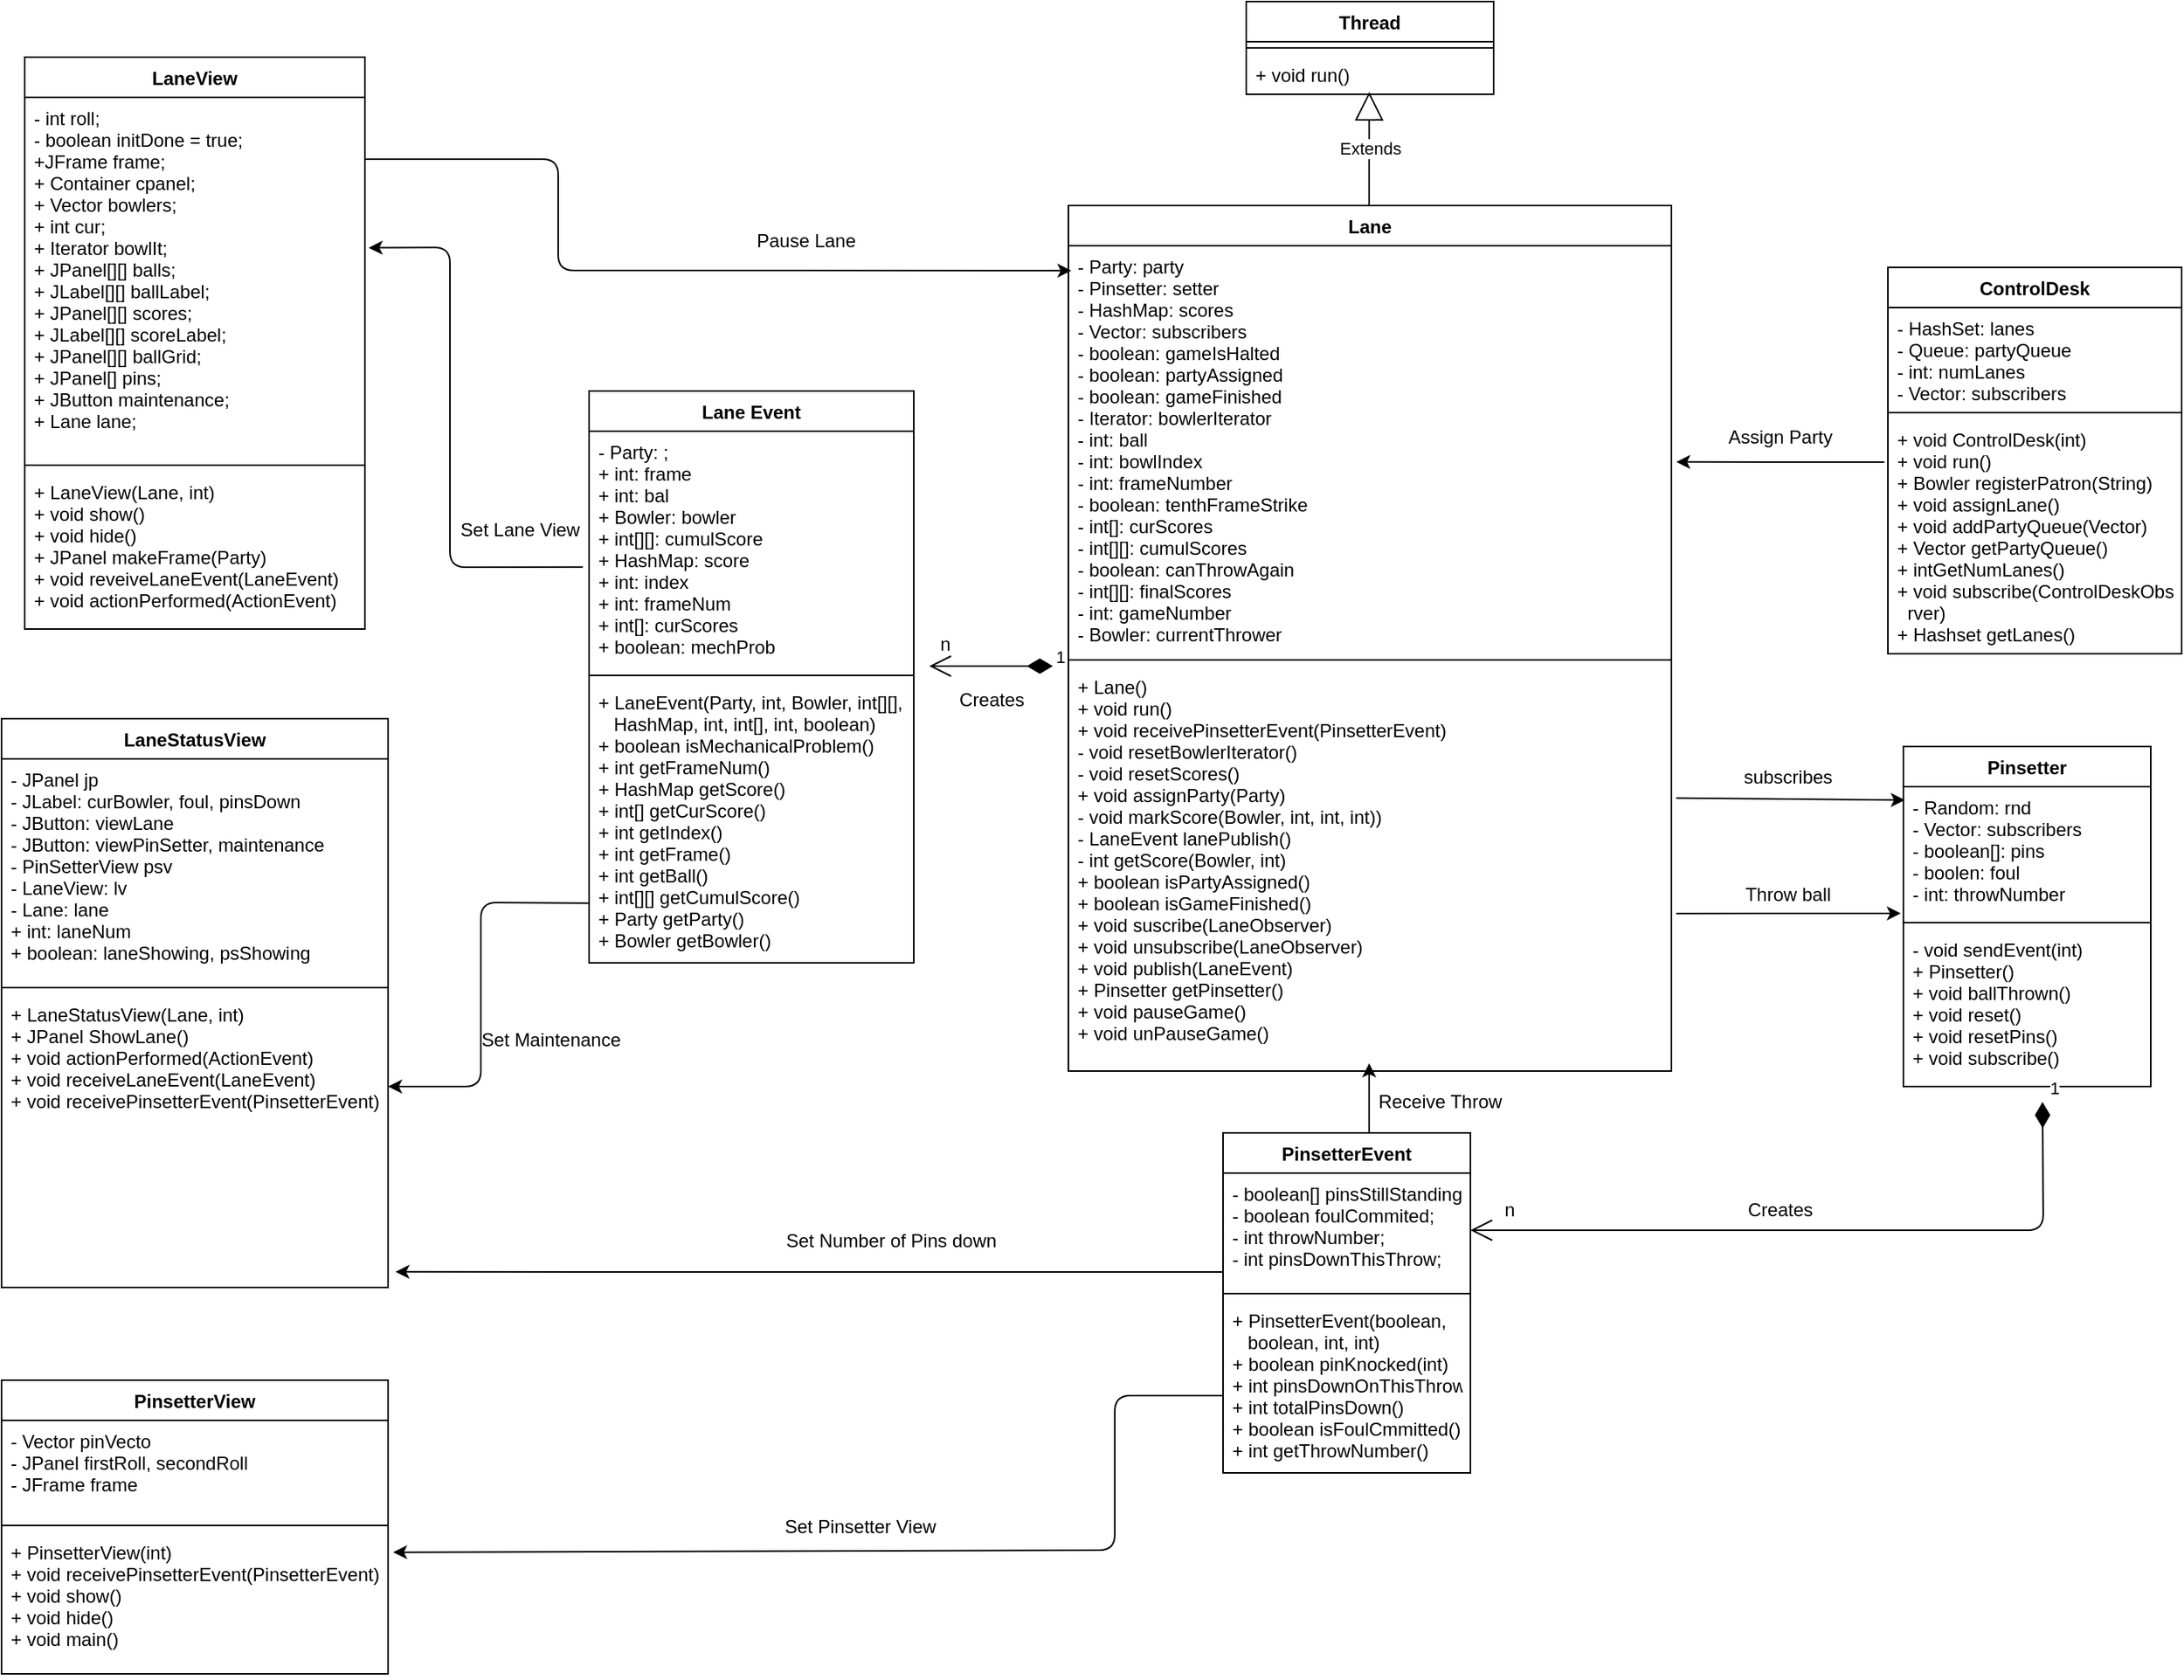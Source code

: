 <mxfile version="12.9.7" type="device"><diagram id="1xgbFA3bHGAxaWLrVT5c" name="Page-1"><mxGraphModel dx="2800" dy="1069" grid="1" gridSize="10" guides="1" tooltips="1" connect="1" arrows="1" fold="1" page="1" pageScale="1" pageWidth="827" pageHeight="1169" math="0" shadow="0"><root><mxCell id="0"/><mxCell id="1" parent="0"/><mxCell id="KOBNV4V90b2N5IsW520T-1" value="Lane" style="swimlane;fontStyle=1;align=center;verticalAlign=top;childLayout=stackLayout;horizontal=1;startSize=26;horizontalStack=0;resizeParent=1;resizeParentMax=0;resizeLast=0;collapsible=1;marginBottom=0;" vertex="1" parent="1"><mxGeometry x="250" y="170" width="390" height="560" as="geometry"/></mxCell><mxCell id="KOBNV4V90b2N5IsW520T-2" value="- Party: party&#10;- Pinsetter: setter&#10;- HashMap: scores&#10;- Vector: subscribers&#10;- boolean: gameIsHalted&#10;- boolean: partyAssigned&#10;- boolean: gameFinished&#10;- Iterator: bowlerIterator&#10;- int: ball&#10;- int: bowlIndex&#10;- int: frameNumber&#10;- boolean: tenthFrameStrike&#10;- int[]: curScores&#10;- int[][]: cumulScores&#10;- boolean: canThrowAgain&#10;- int[][]: finalScores&#10;- int: gameNumber&#10;- Bowler: currentThrower" style="text;strokeColor=none;fillColor=none;align=left;verticalAlign=top;spacingLeft=4;spacingRight=4;overflow=hidden;rotatable=0;points=[[0,0.5],[1,0.5]];portConstraint=eastwest;" vertex="1" parent="KOBNV4V90b2N5IsW520T-1"><mxGeometry y="26" width="390" height="264" as="geometry"/></mxCell><mxCell id="KOBNV4V90b2N5IsW520T-3" value="" style="line;strokeWidth=1;fillColor=none;align=left;verticalAlign=middle;spacingTop=-1;spacingLeft=3;spacingRight=3;rotatable=0;labelPosition=right;points=[];portConstraint=eastwest;" vertex="1" parent="KOBNV4V90b2N5IsW520T-1"><mxGeometry y="290" width="390" height="8" as="geometry"/></mxCell><mxCell id="KOBNV4V90b2N5IsW520T-64" value="1" style="endArrow=open;html=1;endSize=12;startArrow=diamondThin;startSize=14;startFill=1;edgeStyle=orthogonalEdgeStyle;align=left;verticalAlign=bottom;" edge="1" parent="KOBNV4V90b2N5IsW520T-1"><mxGeometry x="-1" y="3" relative="1" as="geometry"><mxPoint x="-10" y="298" as="sourcePoint"/><mxPoint x="-90" y="298" as="targetPoint"/></mxGeometry></mxCell><mxCell id="KOBNV4V90b2N5IsW520T-4" value="+ Lane()&#10;+ void run()&#10;+ void receivePinsetterEvent(PinsetterEvent)&#10;- void resetBowlerIterator()&#10;- void resetScores()&#10;+ void assignParty(Party)&#10;- void markScore(Bowler, int, int, int))&#10;- LaneEvent lanePublish()&#10;- int getScore(Bowler, int)&#10;+ boolean isPartyAssigned()&#10;+ boolean isGameFinished()&#10;+ void suscribe(LaneObserver)&#10;+ void unsubscribe(LaneObserver)&#10;+ void publish(LaneEvent)&#10;+ Pinsetter getPinsetter()&#10;+ void pauseGame()&#10;+ void unPauseGame()" style="text;strokeColor=none;fillColor=none;align=left;verticalAlign=top;spacingLeft=4;spacingRight=4;overflow=hidden;rotatable=0;points=[[0,0.5],[1,0.5]];portConstraint=eastwest;" vertex="1" parent="KOBNV4V90b2N5IsW520T-1"><mxGeometry y="298" width="390" height="262" as="geometry"/></mxCell><mxCell id="KOBNV4V90b2N5IsW520T-10" value="Extends" style="endArrow=block;endSize=16;endFill=0;html=1;exitX=0.431;exitY=-0.002;exitDx=0;exitDy=0;exitPerimeter=0;" edge="1" parent="1"><mxGeometry width="160" relative="1" as="geometry"><mxPoint x="444.5" y="170.004" as="sourcePoint"/><mxPoint x="444.54" y="96.44" as="targetPoint"/></mxGeometry></mxCell><mxCell id="KOBNV4V90b2N5IsW520T-6" value="Thread" style="swimlane;fontStyle=1;align=center;verticalAlign=top;childLayout=stackLayout;horizontal=1;startSize=26;horizontalStack=0;resizeParent=1;resizeParentMax=0;resizeLast=0;collapsible=1;marginBottom=0;" vertex="1" parent="1"><mxGeometry x="365" y="38" width="160" height="60" as="geometry"/></mxCell><mxCell id="KOBNV4V90b2N5IsW520T-8" value="" style="line;strokeWidth=1;fillColor=none;align=left;verticalAlign=middle;spacingTop=-1;spacingLeft=3;spacingRight=3;rotatable=0;labelPosition=right;points=[];portConstraint=eastwest;" vertex="1" parent="KOBNV4V90b2N5IsW520T-6"><mxGeometry y="26" width="160" height="8" as="geometry"/></mxCell><mxCell id="KOBNV4V90b2N5IsW520T-9" value="+ void run()" style="text;strokeColor=none;fillColor=none;align=left;verticalAlign=top;spacingLeft=4;spacingRight=4;overflow=hidden;rotatable=0;points=[[0,0.5],[1,0.5]];portConstraint=eastwest;" vertex="1" parent="KOBNV4V90b2N5IsW520T-6"><mxGeometry y="34" width="160" height="26" as="geometry"/></mxCell><mxCell id="KOBNV4V90b2N5IsW520T-15" value="" style="endArrow=classic;html=1;entryX=1.008;entryY=0.53;entryDx=0;entryDy=0;entryPerimeter=0;exitX=-0.012;exitY=0.184;exitDx=0;exitDy=0;exitPerimeter=0;" edge="1" parent="1" source="KOBNV4V90b2N5IsW520T-14" target="KOBNV4V90b2N5IsW520T-2"><mxGeometry width="50" height="50" relative="1" as="geometry"><mxPoint x="630" y="500" as="sourcePoint"/><mxPoint x="680" y="450" as="targetPoint"/></mxGeometry></mxCell><mxCell id="KOBNV4V90b2N5IsW520T-11" value="ControlDesk" style="swimlane;fontStyle=1;align=center;verticalAlign=top;childLayout=stackLayout;horizontal=1;startSize=26;horizontalStack=0;resizeParent=1;resizeParentMax=0;resizeLast=0;collapsible=1;marginBottom=0;" vertex="1" parent="1"><mxGeometry x="780" y="210" width="190" height="250" as="geometry"/></mxCell><mxCell id="KOBNV4V90b2N5IsW520T-12" value="- HashSet: lanes&#10;- Queue: partyQueue&#10;- int: numLanes&#10;- Vector: subscribers" style="text;strokeColor=none;fillColor=none;align=left;verticalAlign=top;spacingLeft=4;spacingRight=4;overflow=hidden;rotatable=0;points=[[0,0.5],[1,0.5]];portConstraint=eastwest;" vertex="1" parent="KOBNV4V90b2N5IsW520T-11"><mxGeometry y="26" width="190" height="64" as="geometry"/></mxCell><mxCell id="KOBNV4V90b2N5IsW520T-13" value="" style="line;strokeWidth=1;fillColor=none;align=left;verticalAlign=middle;spacingTop=-1;spacingLeft=3;spacingRight=3;rotatable=0;labelPosition=right;points=[];portConstraint=eastwest;" vertex="1" parent="KOBNV4V90b2N5IsW520T-11"><mxGeometry y="90" width="190" height="8" as="geometry"/></mxCell><mxCell id="KOBNV4V90b2N5IsW520T-14" value="+ void ControlDesk(int)&#10;+ void run()&#10;+ Bowler registerPatron(String)&#10;+ void assignLane()&#10;+ void addPartyQueue(Vector)&#10;+ Vector getPartyQueue()&#10;+ intGetNumLanes()&#10;+ void subscribe(ControlDeskObse&#10;  rver)&#10;+ Hashset getLanes()" style="text;strokeColor=none;fillColor=none;align=left;verticalAlign=top;spacingLeft=4;spacingRight=4;overflow=hidden;rotatable=0;points=[[0,0.5],[1,0.5]];portConstraint=eastwest;" vertex="1" parent="KOBNV4V90b2N5IsW520T-11"><mxGeometry y="98" width="190" height="152" as="geometry"/></mxCell><mxCell id="KOBNV4V90b2N5IsW520T-16" value="Assign Party" style="text;html=1;align=center;verticalAlign=middle;resizable=0;points=[];autosize=1;" vertex="1" parent="1"><mxGeometry x="670" y="310" width="80" height="20" as="geometry"/></mxCell><mxCell id="KOBNV4V90b2N5IsW520T-21" value="Pinsetter" style="swimlane;fontStyle=1;align=center;verticalAlign=top;childLayout=stackLayout;horizontal=1;startSize=26;horizontalStack=0;resizeParent=1;resizeParentMax=0;resizeLast=0;collapsible=1;marginBottom=0;" vertex="1" parent="1"><mxGeometry x="790" y="520" width="160" height="220" as="geometry"/></mxCell><mxCell id="KOBNV4V90b2N5IsW520T-22" value="- Random: rnd&#10;- Vector: subscribers&#10;- boolean[]: pins&#10;- boolen: foul&#10;- int: throwNumber" style="text;strokeColor=none;fillColor=none;align=left;verticalAlign=top;spacingLeft=4;spacingRight=4;overflow=hidden;rotatable=0;points=[[0,0.5],[1,0.5]];portConstraint=eastwest;" vertex="1" parent="KOBNV4V90b2N5IsW520T-21"><mxGeometry y="26" width="160" height="84" as="geometry"/></mxCell><mxCell id="KOBNV4V90b2N5IsW520T-23" value="" style="line;strokeWidth=1;fillColor=none;align=left;verticalAlign=middle;spacingTop=-1;spacingLeft=3;spacingRight=3;rotatable=0;labelPosition=right;points=[];portConstraint=eastwest;" vertex="1" parent="KOBNV4V90b2N5IsW520T-21"><mxGeometry y="110" width="160" height="8" as="geometry"/></mxCell><mxCell id="KOBNV4V90b2N5IsW520T-24" value="- void sendEvent(int)&#10;+ Pinsetter()&#10;+ void ballThrown()&#10;+ void reset() &#10;+ void resetPins()&#10;+ void subscribe()" style="text;strokeColor=none;fillColor=none;align=left;verticalAlign=top;spacingLeft=4;spacingRight=4;overflow=hidden;rotatable=0;points=[[0,0.5],[1,0.5]];portConstraint=eastwest;" vertex="1" parent="KOBNV4V90b2N5IsW520T-21"><mxGeometry y="118" width="160" height="102" as="geometry"/></mxCell><mxCell id="KOBNV4V90b2N5IsW520T-25" value="" style="endArrow=classic;html=1;exitX=1.008;exitY=0.326;exitDx=0;exitDy=0;exitPerimeter=0;entryX=0.006;entryY=0.103;entryDx=0;entryDy=0;entryPerimeter=0;" edge="1" parent="1" source="KOBNV4V90b2N5IsW520T-4" target="KOBNV4V90b2N5IsW520T-22"><mxGeometry width="50" height="50" relative="1" as="geometry"><mxPoint x="610" y="500" as="sourcePoint"/><mxPoint x="780" y="553" as="targetPoint"/></mxGeometry></mxCell><mxCell id="KOBNV4V90b2N5IsW520T-26" value="" style="endArrow=classic;html=1;exitX=1.008;exitY=0.611;exitDx=0;exitDy=0;exitPerimeter=0;entryX=-0.01;entryY=0.976;entryDx=0;entryDy=0;entryPerimeter=0;" edge="1" parent="1" source="KOBNV4V90b2N5IsW520T-4" target="KOBNV4V90b2N5IsW520T-22"><mxGeometry width="50" height="50" relative="1" as="geometry"><mxPoint x="610" y="500" as="sourcePoint"/><mxPoint x="660" y="450" as="targetPoint"/></mxGeometry></mxCell><mxCell id="KOBNV4V90b2N5IsW520T-27" value="subscribes&lt;br&gt;" style="text;html=1;align=center;verticalAlign=middle;resizable=0;points=[];autosize=1;" vertex="1" parent="1"><mxGeometry x="680" y="530" width="70" height="20" as="geometry"/></mxCell><mxCell id="KOBNV4V90b2N5IsW520T-28" value="Throw ball" style="text;html=1;align=center;verticalAlign=middle;resizable=0;points=[];autosize=1;" vertex="1" parent="1"><mxGeometry x="680" y="606" width="70" height="20" as="geometry"/></mxCell><mxCell id="KOBNV4V90b2N5IsW520T-38" value="Creates" style="text;html=1;align=center;verticalAlign=middle;resizable=0;points=[];autosize=1;" vertex="1" parent="1"><mxGeometry x="680" y="810" width="60" height="20" as="geometry"/></mxCell><mxCell id="KOBNV4V90b2N5IsW520T-40" value="Receive Throw" style="text;html=1;align=center;verticalAlign=middle;resizable=0;points=[];autosize=1;" vertex="1" parent="1"><mxGeometry x="440" y="740" width="100" height="20" as="geometry"/></mxCell><mxCell id="KOBNV4V90b2N5IsW520T-51" value="Set Number of Pins down" style="text;html=1;align=center;verticalAlign=middle;resizable=0;points=[];autosize=1;" vertex="1" parent="1"><mxGeometry x="60" y="830" width="150" height="20" as="geometry"/></mxCell><mxCell id="KOBNV4V90b2N5IsW520T-41" value="LaneStatusView" style="swimlane;fontStyle=1;align=center;verticalAlign=top;childLayout=stackLayout;horizontal=1;startSize=26;horizontalStack=0;resizeParent=1;resizeParentMax=0;resizeLast=0;collapsible=1;marginBottom=0;" vertex="1" parent="1"><mxGeometry x="-440" y="502" width="250" height="368" as="geometry"/></mxCell><mxCell id="KOBNV4V90b2N5IsW520T-42" value="- JPanel jp&#10;- JLabel: curBowler, foul, pinsDown&#10;- JButton: viewLane&#10;- JButton: viewPinSetter, maintenance&#10;- PinSetterView psv&#10;- LaneView: lv&#10;- Lane: lane&#10;+ int: laneNum&#10;+ boolean: laneShowing, psShowing&#10;" style="text;strokeColor=none;fillColor=none;align=left;verticalAlign=top;spacingLeft=4;spacingRight=4;overflow=hidden;rotatable=0;points=[[0,0.5],[1,0.5]];portConstraint=eastwest;" vertex="1" parent="KOBNV4V90b2N5IsW520T-41"><mxGeometry y="26" width="250" height="144" as="geometry"/></mxCell><mxCell id="KOBNV4V90b2N5IsW520T-43" value="" style="line;strokeWidth=1;fillColor=none;align=left;verticalAlign=middle;spacingTop=-1;spacingLeft=3;spacingRight=3;rotatable=0;labelPosition=right;points=[];portConstraint=eastwest;" vertex="1" parent="KOBNV4V90b2N5IsW520T-41"><mxGeometry y="170" width="250" height="8" as="geometry"/></mxCell><mxCell id="KOBNV4V90b2N5IsW520T-44" value="+ LaneStatusView(Lane, int)&#10;+ JPanel ShowLane()&#10;+ void actionPerformed(ActionEvent)&#10;+ void receiveLaneEvent(LaneEvent)&#10;+ void receivePinsetterEvent(PinsetterEvent)&#10; " style="text;strokeColor=none;fillColor=none;align=left;verticalAlign=top;spacingLeft=4;spacingRight=4;overflow=hidden;rotatable=0;points=[[0,0.5],[1,0.5]];portConstraint=eastwest;" vertex="1" parent="KOBNV4V90b2N5IsW520T-41"><mxGeometry y="178" width="250" height="190" as="geometry"/></mxCell><mxCell id="KOBNV4V90b2N5IsW520T-52" value="PinsetterView" style="swimlane;fontStyle=1;align=center;verticalAlign=top;childLayout=stackLayout;horizontal=1;startSize=26;horizontalStack=0;resizeParent=1;resizeParentMax=0;resizeLast=0;collapsible=1;marginBottom=0;" vertex="1" parent="1"><mxGeometry x="-440" y="930" width="250" height="190" as="geometry"/></mxCell><mxCell id="KOBNV4V90b2N5IsW520T-53" value="- Vector pinVecto&#10;- JPanel firstRoll, secondRoll&#10;- JFrame frame&#10;" style="text;strokeColor=none;fillColor=none;align=left;verticalAlign=top;spacingLeft=4;spacingRight=4;overflow=hidden;rotatable=0;points=[[0,0.5],[1,0.5]];portConstraint=eastwest;" vertex="1" parent="KOBNV4V90b2N5IsW520T-52"><mxGeometry y="26" width="250" height="64" as="geometry"/></mxCell><mxCell id="KOBNV4V90b2N5IsW520T-54" value="" style="line;strokeWidth=1;fillColor=none;align=left;verticalAlign=middle;spacingTop=-1;spacingLeft=3;spacingRight=3;rotatable=0;labelPosition=right;points=[];portConstraint=eastwest;" vertex="1" parent="KOBNV4V90b2N5IsW520T-52"><mxGeometry y="90" width="250" height="8" as="geometry"/></mxCell><mxCell id="KOBNV4V90b2N5IsW520T-55" value="+ PinsetterView(int) &#10;+ void receivePinsetterEvent(PinsetterEvent)&#10;+ void show()&#10;+ void hide()&#10;+ void main()" style="text;strokeColor=none;fillColor=none;align=left;verticalAlign=top;spacingLeft=4;spacingRight=4;overflow=hidden;rotatable=0;points=[[0,0.5],[1,0.5]];portConstraint=eastwest;" vertex="1" parent="KOBNV4V90b2N5IsW520T-52"><mxGeometry y="98" width="250" height="92" as="geometry"/></mxCell><mxCell id="KOBNV4V90b2N5IsW520T-58" value="Lane Event" style="swimlane;fontStyle=1;align=center;verticalAlign=top;childLayout=stackLayout;horizontal=1;startSize=26;horizontalStack=0;resizeParent=1;resizeParentMax=0;resizeLast=0;collapsible=1;marginBottom=0;" vertex="1" parent="1"><mxGeometry x="-60" y="290" width="210" height="370" as="geometry"/></mxCell><mxCell id="KOBNV4V90b2N5IsW520T-59" value="- Party: ;&#10;+ int: frame&#10;+ int: bal&#10;+ Bowler: bowler&#10;+ int[][]: cumulScore&#10;+ HashMap: score&#10;+ int: index&#10;+ int: frameNum&#10;+ int[]: curScores&#10;+ boolean: mechProb" style="text;strokeColor=none;fillColor=none;align=left;verticalAlign=top;spacingLeft=4;spacingRight=4;overflow=hidden;rotatable=0;points=[[0,0.5],[1,0.5]];portConstraint=eastwest;" vertex="1" parent="KOBNV4V90b2N5IsW520T-58"><mxGeometry y="26" width="210" height="154" as="geometry"/></mxCell><mxCell id="KOBNV4V90b2N5IsW520T-60" value="" style="line;strokeWidth=1;fillColor=none;align=left;verticalAlign=middle;spacingTop=-1;spacingLeft=3;spacingRight=3;rotatable=0;labelPosition=right;points=[];portConstraint=eastwest;" vertex="1" parent="KOBNV4V90b2N5IsW520T-58"><mxGeometry y="180" width="210" height="8" as="geometry"/></mxCell><mxCell id="KOBNV4V90b2N5IsW520T-61" value="+ LaneEvent(Party, int, Bowler, int[][], &#10;   HashMap, int, int[], int, boolean)&#10;+ boolean isMechanicalProblem()&#10;+ int getFrameNum()&#10;+ HashMap getScore()&#10;+ int[] getCurScore()&#10;+ int getIndex()&#10;+ int getFrame()&#10;+ int getBall()&#10;+ int[][] getCumulScore()&#10;+ Party getParty()&#10;+ Bowler getBowler()" style="text;strokeColor=none;fillColor=none;align=left;verticalAlign=top;spacingLeft=4;spacingRight=4;overflow=hidden;rotatable=0;points=[[0,0.5],[1,0.5]];portConstraint=eastwest;" vertex="1" parent="KOBNV4V90b2N5IsW520T-58"><mxGeometry y="188" width="210" height="182" as="geometry"/></mxCell><mxCell id="KOBNV4V90b2N5IsW520T-72" value="" style="endArrow=classic;html=1;entryX=0;entryY=0.788;entryDx=0;entryDy=0;entryPerimeter=0;exitX=0;exitY=0.788;exitDx=0;exitDy=0;exitPerimeter=0;" edge="1" parent="KOBNV4V90b2N5IsW520T-58" source="KOBNV4V90b2N5IsW520T-61"><mxGeometry width="50" height="50" relative="1" as="geometry"><mxPoint x="-80" y="400" as="sourcePoint"/><mxPoint x="-130" y="450" as="targetPoint"/><Array as="points"><mxPoint x="-70" y="331"/><mxPoint x="-70" y="450"/></Array></mxGeometry></mxCell><mxCell id="KOBNV4V90b2N5IsW520T-62" value="1" style="endArrow=open;html=1;endSize=12;startArrow=diamondThin;startSize=14;startFill=1;edgeStyle=orthogonalEdgeStyle;align=left;verticalAlign=bottom;entryX=1;entryY=0.5;entryDx=0;entryDy=0;" edge="1" parent="1" target="KOBNV4V90b2N5IsW520T-34"><mxGeometry x="-1" y="3" relative="1" as="geometry"><mxPoint x="880" y="750" as="sourcePoint"/><mxPoint x="1040" y="880" as="targetPoint"/></mxGeometry></mxCell><mxCell id="KOBNV4V90b2N5IsW520T-63" value="n" style="text;html=1;align=center;verticalAlign=middle;resizable=0;points=[];autosize=1;" vertex="1" parent="1"><mxGeometry x="525" y="810" width="20" height="20" as="geometry"/></mxCell><mxCell id="KOBNV4V90b2N5IsW520T-65" value="n" style="text;html=1;align=center;verticalAlign=middle;resizable=0;points=[];autosize=1;" vertex="1" parent="1"><mxGeometry x="160" y="444" width="20" height="20" as="geometry"/></mxCell><mxCell id="KOBNV4V90b2N5IsW520T-66" value="Creates" style="text;html=1;align=center;verticalAlign=middle;resizable=0;points=[];autosize=1;" vertex="1" parent="1"><mxGeometry x="170" y="480" width="60" height="20" as="geometry"/></mxCell><mxCell id="KOBNV4V90b2N5IsW520T-67" value="LaneView" style="swimlane;fontStyle=1;align=center;verticalAlign=top;childLayout=stackLayout;horizontal=1;startSize=26;horizontalStack=0;resizeParent=1;resizeParentMax=0;resizeLast=0;collapsible=1;marginBottom=0;" vertex="1" parent="1"><mxGeometry x="-425" y="74" width="220" height="370" as="geometry"/></mxCell><mxCell id="KOBNV4V90b2N5IsW520T-68" value="- int roll;&#10;- boolean initDone = true;&#10;+JFrame frame;&#10;+ Container cpanel;&#10;+ Vector bowlers;&#10;+ int cur;&#10;+ Iterator bowlIt;&#10;+ JPanel[][] balls;&#10;+ JLabel[][] ballLabel;&#10;+ JPanel[][] scores;&#10;+ JLabel[][] scoreLabel;&#10;+ JPanel[][] ballGrid;&#10;+ JPanel[] pins;&#10;+ JButton maintenance;&#10;+ Lane lane;" style="text;strokeColor=none;fillColor=none;align=left;verticalAlign=top;spacingLeft=4;spacingRight=4;overflow=hidden;rotatable=0;points=[[0,0.5],[1,0.5]];portConstraint=eastwest;" vertex="1" parent="KOBNV4V90b2N5IsW520T-67"><mxGeometry y="26" width="220" height="234" as="geometry"/></mxCell><mxCell id="KOBNV4V90b2N5IsW520T-69" value="" style="line;strokeWidth=1;fillColor=none;align=left;verticalAlign=middle;spacingTop=-1;spacingLeft=3;spacingRight=3;rotatable=0;labelPosition=right;points=[];portConstraint=eastwest;" vertex="1" parent="KOBNV4V90b2N5IsW520T-67"><mxGeometry y="260" width="220" height="8" as="geometry"/></mxCell><mxCell id="KOBNV4V90b2N5IsW520T-70" value="+ LaneView(Lane, int)&#10;+ void show()&#10;+ void hide()&#10;+ JPanel makeFrame(Party)&#10;+ void reveiveLaneEvent(LaneEvent)&#10;+ void actionPerformed(ActionEvent)" style="text;strokeColor=none;fillColor=none;align=left;verticalAlign=top;spacingLeft=4;spacingRight=4;overflow=hidden;rotatable=0;points=[[0,0.5],[1,0.5]];portConstraint=eastwest;" vertex="1" parent="KOBNV4V90b2N5IsW520T-67"><mxGeometry y="268" width="220" height="102" as="geometry"/></mxCell><mxCell id="KOBNV4V90b2N5IsW520T-73" value="Set Maintenance" style="text;html=1;align=center;verticalAlign=middle;resizable=0;points=[];autosize=1;" vertex="1" parent="1"><mxGeometry x="-140" y="700" width="110" height="20" as="geometry"/></mxCell><mxCell id="KOBNV4V90b2N5IsW520T-75" value="Set Lane View" style="text;html=1;align=center;verticalAlign=middle;resizable=0;points=[];autosize=1;" vertex="1" parent="1"><mxGeometry x="-150" y="370" width="90" height="20" as="geometry"/></mxCell><mxCell id="KOBNV4V90b2N5IsW520T-76" value="" style="endArrow=classic;html=1;entryX=0.005;entryY=0.061;entryDx=0;entryDy=0;entryPerimeter=0;" edge="1" parent="1" target="KOBNV4V90b2N5IsW520T-2"><mxGeometry width="50" height="50" relative="1" as="geometry"><mxPoint x="-205" y="140" as="sourcePoint"/><mxPoint x="-155" y="90" as="targetPoint"/><Array as="points"><mxPoint x="-80" y="140"/><mxPoint x="-80" y="212"/></Array></mxGeometry></mxCell><mxCell id="KOBNV4V90b2N5IsW520T-77" value="Pause Lane" style="text;html=1;align=center;verticalAlign=middle;resizable=0;points=[];autosize=1;" vertex="1" parent="1"><mxGeometry x="40" y="183" width="80" height="20" as="geometry"/></mxCell><mxCell id="KOBNV4V90b2N5IsW520T-74" value="" style="endArrow=classic;html=1;exitX=-0.019;exitY=0.571;exitDx=0;exitDy=0;exitPerimeter=0;entryX=1.011;entryY=0.416;entryDx=0;entryDy=0;entryPerimeter=0;" edge="1" parent="1" source="KOBNV4V90b2N5IsW520T-59" target="KOBNV4V90b2N5IsW520T-68"><mxGeometry width="50" height="50" relative="1" as="geometry"><mxPoint x="-110" y="120" as="sourcePoint"/><mxPoint x="-160" y="170" as="targetPoint"/><Array as="points"><mxPoint x="-150" y="404"/><mxPoint x="-150" y="330"/><mxPoint x="-150" y="197"/></Array></mxGeometry></mxCell><mxCell id="KOBNV4V90b2N5IsW520T-33" value="PinsetterEvent" style="swimlane;fontStyle=1;align=center;verticalAlign=top;childLayout=stackLayout;horizontal=1;startSize=26;horizontalStack=0;resizeParent=1;resizeParentMax=0;resizeLast=0;collapsible=1;marginBottom=0;" vertex="1" parent="1"><mxGeometry x="350" y="770" width="160" height="220" as="geometry"/></mxCell><mxCell id="KOBNV4V90b2N5IsW520T-34" value="- boolean[] pinsStillStanding;&#10;- boolean foulCommited;&#10;- int throwNumber;&#10;- int pinsDownThisThrow;" style="text;strokeColor=none;fillColor=none;align=left;verticalAlign=top;spacingLeft=4;spacingRight=4;overflow=hidden;rotatable=0;points=[[0,0.5],[1,0.5]];portConstraint=eastwest;" vertex="1" parent="KOBNV4V90b2N5IsW520T-33"><mxGeometry y="26" width="160" height="74" as="geometry"/></mxCell><mxCell id="KOBNV4V90b2N5IsW520T-80" value="" style="endArrow=classic;html=1;entryX=1.019;entryY=0.947;entryDx=0;entryDy=0;entryPerimeter=0;" edge="1" parent="KOBNV4V90b2N5IsW520T-33" target="KOBNV4V90b2N5IsW520T-44"><mxGeometry width="50" height="50" relative="1" as="geometry"><mxPoint y="90" as="sourcePoint"/><mxPoint x="50" y="40" as="targetPoint"/></mxGeometry></mxCell><mxCell id="KOBNV4V90b2N5IsW520T-35" value="" style="line;strokeWidth=1;fillColor=none;align=left;verticalAlign=middle;spacingTop=-1;spacingLeft=3;spacingRight=3;rotatable=0;labelPosition=right;points=[];portConstraint=eastwest;" vertex="1" parent="KOBNV4V90b2N5IsW520T-33"><mxGeometry y="100" width="160" height="8" as="geometry"/></mxCell><mxCell id="KOBNV4V90b2N5IsW520T-78" value="" style="endArrow=classic;html=1;entryX=1.013;entryY=0.145;entryDx=0;entryDy=0;entryPerimeter=0;" edge="1" parent="KOBNV4V90b2N5IsW520T-33" target="KOBNV4V90b2N5IsW520T-55"><mxGeometry width="50" height="50" relative="1" as="geometry"><mxPoint y="170" as="sourcePoint"/><mxPoint x="50" y="120" as="targetPoint"/><Array as="points"><mxPoint x="-70" y="170"/><mxPoint x="-70" y="270"/></Array></mxGeometry></mxCell><mxCell id="KOBNV4V90b2N5IsW520T-36" value="+ PinsetterEvent(boolean, &#10;   boolean, int, int)&#10;+ boolean pinKnocked(int)&#10;+ int pinsDownOnThisThrow()&#10;+ int totalPinsDown()&#10;+ boolean isFoulCmmitted()&#10;+ int getThrowNumber()" style="text;strokeColor=none;fillColor=none;align=left;verticalAlign=top;spacingLeft=4;spacingRight=4;overflow=hidden;rotatable=0;points=[[0,0.5],[1,0.5]];portConstraint=eastwest;" vertex="1" parent="KOBNV4V90b2N5IsW520T-33"><mxGeometry y="108" width="160" height="112" as="geometry"/></mxCell><mxCell id="KOBNV4V90b2N5IsW520T-81" value="Set Pinsetter View" style="text;html=1;align=center;verticalAlign=middle;resizable=0;points=[];autosize=1;" vertex="1" parent="1"><mxGeometry x="60" y="1015" width="110" height="20" as="geometry"/></mxCell><mxCell id="KOBNV4V90b2N5IsW520T-82" value="" style="endArrow=classic;html=1;" edge="1" parent="1"><mxGeometry width="50" height="50" relative="1" as="geometry"><mxPoint x="444.5" y="770" as="sourcePoint"/><mxPoint x="444.5" y="725" as="targetPoint"/></mxGeometry></mxCell></root></mxGraphModel></diagram></mxfile>